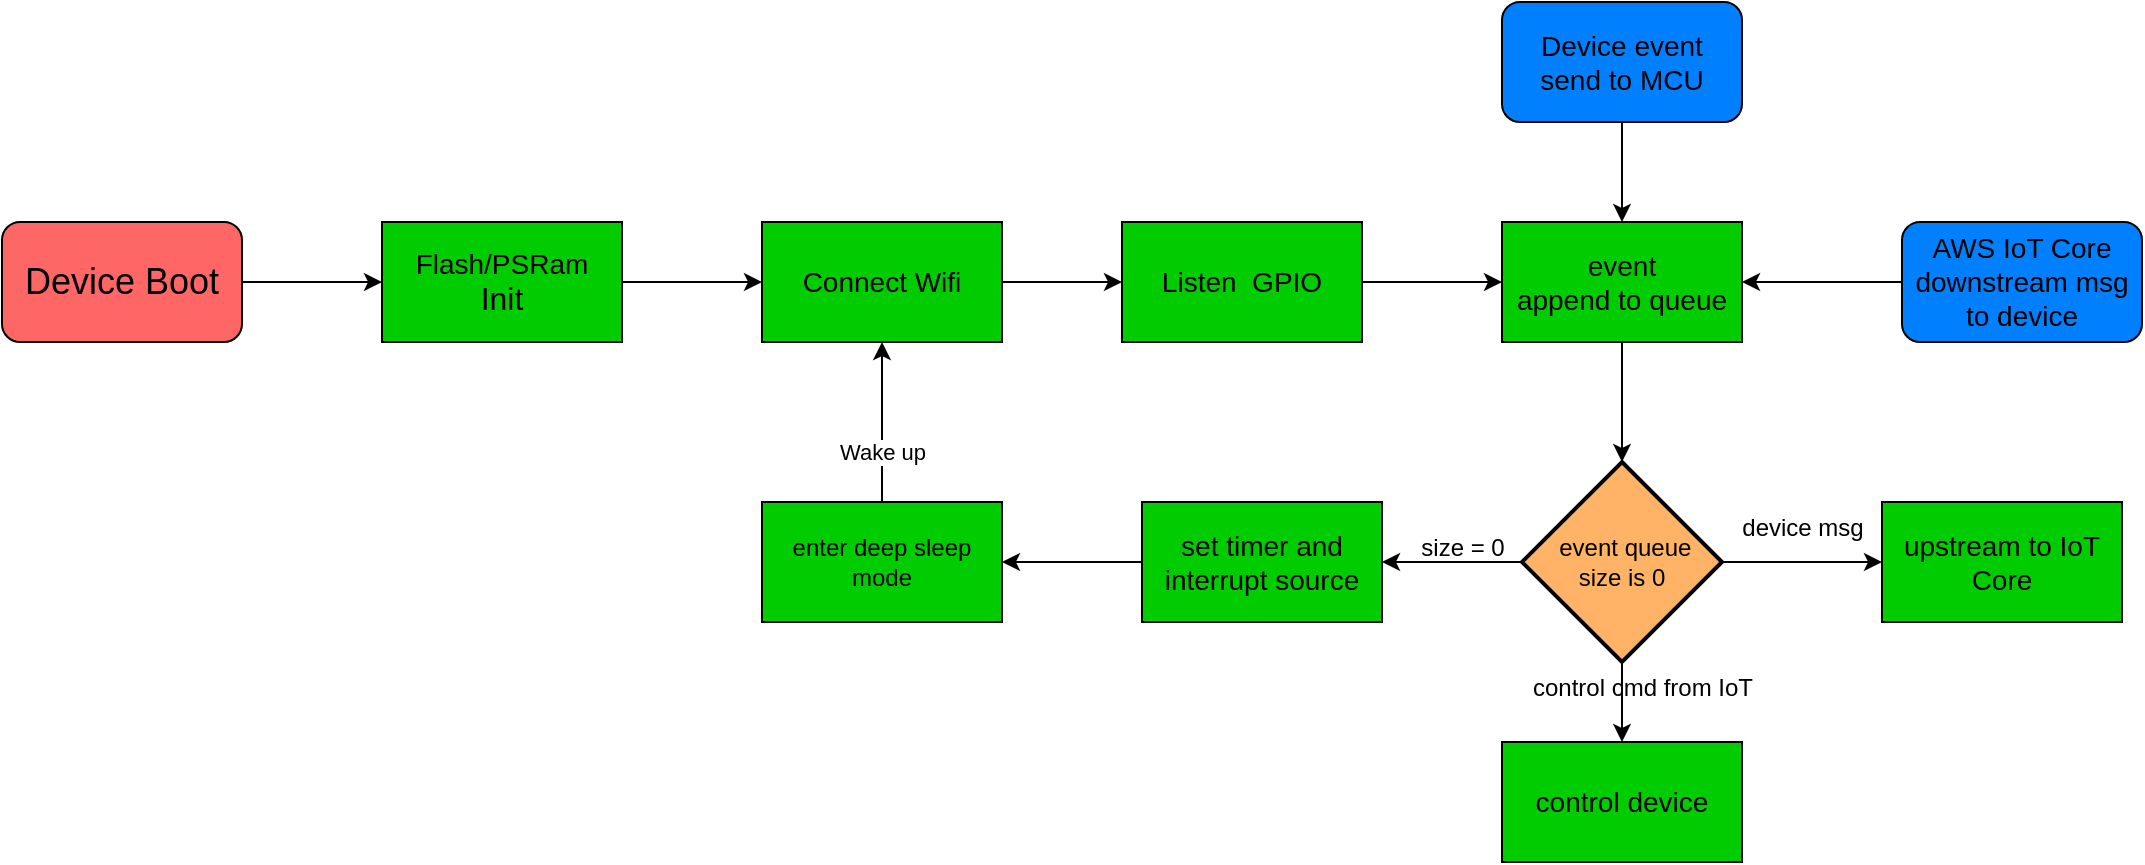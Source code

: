 <mxfile version="24.7.17">
  <diagram name="第 1 页" id="ssh4YLE5tO5Ut3C2wqSI">
    <mxGraphModel dx="1026" dy="567" grid="1" gridSize="10" guides="1" tooltips="1" connect="1" arrows="1" fold="1" page="1" pageScale="1" pageWidth="827" pageHeight="1169" math="0" shadow="0">
      <root>
        <mxCell id="0" />
        <mxCell id="1" parent="0" />
        <mxCell id="IXLYc5jz0Hmx-oT1SV8w-3" value="" style="edgeStyle=orthogonalEdgeStyle;rounded=0;orthogonalLoop=1;jettySize=auto;html=1;" edge="1" parent="1" source="IXLYc5jz0Hmx-oT1SV8w-1" target="IXLYc5jz0Hmx-oT1SV8w-2">
          <mxGeometry relative="1" as="geometry" />
        </mxCell>
        <mxCell id="IXLYc5jz0Hmx-oT1SV8w-1" value="&lt;font style=&quot;font-size: 18px;&quot;&gt;Device Boot&lt;/font&gt;" style="rounded=1;whiteSpace=wrap;html=1;fillColor=#FF6666;" vertex="1" parent="1">
          <mxGeometry x="110" y="250" width="120" height="60" as="geometry" />
        </mxCell>
        <mxCell id="IXLYc5jz0Hmx-oT1SV8w-5" value="" style="edgeStyle=orthogonalEdgeStyle;rounded=0;orthogonalLoop=1;jettySize=auto;html=1;" edge="1" parent="1" source="IXLYc5jz0Hmx-oT1SV8w-2" target="IXLYc5jz0Hmx-oT1SV8w-4">
          <mxGeometry relative="1" as="geometry" />
        </mxCell>
        <mxCell id="IXLYc5jz0Hmx-oT1SV8w-2" value="&lt;font style=&quot;font-size: 14px;&quot;&gt;Flash/PSRam&lt;/font&gt;&lt;div&gt;&lt;font size=&quot;3&quot;&gt;Init&lt;/font&gt;&lt;/div&gt;" style="rounded=0;whiteSpace=wrap;html=1;fillColor=#00CC00;" vertex="1" parent="1">
          <mxGeometry x="300" y="250" width="120" height="60" as="geometry" />
        </mxCell>
        <mxCell id="IXLYc5jz0Hmx-oT1SV8w-7" value="" style="edgeStyle=orthogonalEdgeStyle;rounded=0;orthogonalLoop=1;jettySize=auto;html=1;" edge="1" parent="1" source="IXLYc5jz0Hmx-oT1SV8w-4" target="IXLYc5jz0Hmx-oT1SV8w-6">
          <mxGeometry relative="1" as="geometry" />
        </mxCell>
        <mxCell id="IXLYc5jz0Hmx-oT1SV8w-4" value="&lt;font style=&quot;font-size: 14px;&quot;&gt;Connect Wifi&lt;/font&gt;" style="rounded=0;whiteSpace=wrap;html=1;fillColor=#00CC00;" vertex="1" parent="1">
          <mxGeometry x="490" y="250" width="120" height="60" as="geometry" />
        </mxCell>
        <mxCell id="IXLYc5jz0Hmx-oT1SV8w-12" value="" style="edgeStyle=orthogonalEdgeStyle;rounded=0;orthogonalLoop=1;jettySize=auto;html=1;" edge="1" parent="1" source="IXLYc5jz0Hmx-oT1SV8w-6" target="IXLYc5jz0Hmx-oT1SV8w-11">
          <mxGeometry relative="1" as="geometry" />
        </mxCell>
        <mxCell id="IXLYc5jz0Hmx-oT1SV8w-6" value="&lt;span style=&quot;font-size: 14px;&quot;&gt;Listen&amp;nbsp;&lt;/span&gt;&lt;span style=&quot;font-size: 14px; background-color: initial;&quot;&gt;&amp;nbsp;GPIO&lt;/span&gt;" style="rounded=0;whiteSpace=wrap;html=1;fillColor=#00CC00;" vertex="1" parent="1">
          <mxGeometry x="670" y="250" width="120" height="60" as="geometry" />
        </mxCell>
        <mxCell id="IXLYc5jz0Hmx-oT1SV8w-19" value="" style="edgeStyle=orthogonalEdgeStyle;rounded=0;orthogonalLoop=1;jettySize=auto;html=1;" edge="1" parent="1" source="IXLYc5jz0Hmx-oT1SV8w-9" target="IXLYc5jz0Hmx-oT1SV8w-16">
          <mxGeometry relative="1" as="geometry" />
        </mxCell>
        <mxCell id="IXLYc5jz0Hmx-oT1SV8w-27" value="" style="edgeStyle=orthogonalEdgeStyle;rounded=0;orthogonalLoop=1;jettySize=auto;html=1;" edge="1" parent="1" source="IXLYc5jz0Hmx-oT1SV8w-9" target="IXLYc5jz0Hmx-oT1SV8w-26">
          <mxGeometry relative="1" as="geometry" />
        </mxCell>
        <mxCell id="IXLYc5jz0Hmx-oT1SV8w-31" value="" style="edgeStyle=orthogonalEdgeStyle;rounded=0;orthogonalLoop=1;jettySize=auto;html=1;" edge="1" parent="1" source="IXLYc5jz0Hmx-oT1SV8w-9" target="IXLYc5jz0Hmx-oT1SV8w-30">
          <mxGeometry relative="1" as="geometry" />
        </mxCell>
        <mxCell id="IXLYc5jz0Hmx-oT1SV8w-9" value="&amp;nbsp;event queue&lt;div&gt;size is 0&lt;/div&gt;" style="strokeWidth=2;html=1;shape=mxgraph.flowchart.decision;whiteSpace=wrap;fillColor=#FFB366;" vertex="1" parent="1">
          <mxGeometry x="870" y="370" width="100" height="100" as="geometry" />
        </mxCell>
        <mxCell id="IXLYc5jz0Hmx-oT1SV8w-15" value="" style="edgeStyle=orthogonalEdgeStyle;rounded=0;orthogonalLoop=1;jettySize=auto;html=1;" edge="1" parent="1" source="IXLYc5jz0Hmx-oT1SV8w-11" target="IXLYc5jz0Hmx-oT1SV8w-9">
          <mxGeometry relative="1" as="geometry" />
        </mxCell>
        <mxCell id="IXLYc5jz0Hmx-oT1SV8w-11" value="&lt;span style=&quot;font-size: 14px;&quot;&gt;event&lt;/span&gt;&lt;div&gt;&lt;span style=&quot;font-size: 14px;&quot;&gt;append to queue&lt;/span&gt;&lt;br&gt;&lt;/div&gt;" style="rounded=0;whiteSpace=wrap;html=1;fillColor=#00CC00;" vertex="1" parent="1">
          <mxGeometry x="860" y="250" width="120" height="60" as="geometry" />
        </mxCell>
        <mxCell id="IXLYc5jz0Hmx-oT1SV8w-14" value="" style="edgeStyle=orthogonalEdgeStyle;rounded=0;orthogonalLoop=1;jettySize=auto;html=1;" edge="1" parent="1" source="IXLYc5jz0Hmx-oT1SV8w-13" target="IXLYc5jz0Hmx-oT1SV8w-11">
          <mxGeometry relative="1" as="geometry" />
        </mxCell>
        <mxCell id="IXLYc5jz0Hmx-oT1SV8w-13" value="&lt;div&gt;&lt;span style=&quot;font-size: 14px;&quot;&gt;Device event&lt;/span&gt;&lt;/div&gt;&lt;div&gt;&lt;span style=&quot;font-size: 14px;&quot;&gt;send to MCU&lt;/span&gt;&lt;/div&gt;" style="rounded=1;whiteSpace=wrap;html=1;fillColor=#007FFF;" vertex="1" parent="1">
          <mxGeometry x="860" y="140" width="120" height="60" as="geometry" />
        </mxCell>
        <mxCell id="IXLYc5jz0Hmx-oT1SV8w-18" value="" style="edgeStyle=orthogonalEdgeStyle;rounded=0;orthogonalLoop=1;jettySize=auto;html=1;" edge="1" parent="1" source="IXLYc5jz0Hmx-oT1SV8w-16" target="IXLYc5jz0Hmx-oT1SV8w-17">
          <mxGeometry relative="1" as="geometry" />
        </mxCell>
        <mxCell id="IXLYc5jz0Hmx-oT1SV8w-16" value="&lt;span style=&quot;font-size: 14px;&quot;&gt;set timer and interrupt source&lt;/span&gt;" style="rounded=0;whiteSpace=wrap;html=1;fillColor=#00CC00;" vertex="1" parent="1">
          <mxGeometry x="680" y="390" width="120" height="60" as="geometry" />
        </mxCell>
        <mxCell id="IXLYc5jz0Hmx-oT1SV8w-21" style="edgeStyle=orthogonalEdgeStyle;rounded=0;orthogonalLoop=1;jettySize=auto;html=1;entryX=0.5;entryY=1;entryDx=0;entryDy=0;" edge="1" parent="1" source="IXLYc5jz0Hmx-oT1SV8w-17" target="IXLYc5jz0Hmx-oT1SV8w-4">
          <mxGeometry relative="1" as="geometry" />
        </mxCell>
        <mxCell id="IXLYc5jz0Hmx-oT1SV8w-22" value="&lt;div&gt;Wake up&lt;br&gt;&lt;/div&gt;" style="edgeLabel;html=1;align=center;verticalAlign=middle;resizable=0;points=[];" vertex="1" connectable="0" parent="IXLYc5jz0Hmx-oT1SV8w-21">
          <mxGeometry x="-0.338" relative="1" as="geometry">
            <mxPoint y="1" as="offset" />
          </mxGeometry>
        </mxCell>
        <mxCell id="IXLYc5jz0Hmx-oT1SV8w-17" value="enter deep sleep mode" style="rounded=0;whiteSpace=wrap;html=1;fillColor=#00CC00;" vertex="1" parent="1">
          <mxGeometry x="490" y="390" width="120" height="60" as="geometry" />
        </mxCell>
        <mxCell id="IXLYc5jz0Hmx-oT1SV8w-20" value="size = 0" style="text;html=1;align=center;verticalAlign=middle;resizable=0;points=[];autosize=1;strokeColor=none;fillColor=none;" vertex="1" parent="1">
          <mxGeometry x="805" y="398" width="70" height="30" as="geometry" />
        </mxCell>
        <mxCell id="IXLYc5jz0Hmx-oT1SV8w-25" value="" style="edgeStyle=orthogonalEdgeStyle;rounded=0;orthogonalLoop=1;jettySize=auto;html=1;" edge="1" parent="1" source="IXLYc5jz0Hmx-oT1SV8w-23" target="IXLYc5jz0Hmx-oT1SV8w-11">
          <mxGeometry relative="1" as="geometry" />
        </mxCell>
        <mxCell id="IXLYc5jz0Hmx-oT1SV8w-23" value="&lt;div&gt;&lt;span style=&quot;font-size: 14px;&quot;&gt;AWS IoT Core downstream msg&lt;/span&gt;&lt;/div&gt;&lt;div&gt;&lt;span style=&quot;font-size: 14px;&quot;&gt;to device&lt;/span&gt;&lt;/div&gt;" style="rounded=1;whiteSpace=wrap;html=1;fillColor=#007FFF;" vertex="1" parent="1">
          <mxGeometry x="1060" y="250" width="120" height="60" as="geometry" />
        </mxCell>
        <mxCell id="IXLYc5jz0Hmx-oT1SV8w-26" value="&lt;span style=&quot;font-size: 14px;&quot;&gt;upstream to IoT Core&lt;/span&gt;" style="rounded=0;whiteSpace=wrap;html=1;fillColor=#00CC00;" vertex="1" parent="1">
          <mxGeometry x="1050" y="390" width="120" height="60" as="geometry" />
        </mxCell>
        <mxCell id="IXLYc5jz0Hmx-oT1SV8w-29" value="device msg" style="text;html=1;align=center;verticalAlign=middle;resizable=0;points=[];autosize=1;strokeColor=none;fillColor=none;" vertex="1" parent="1">
          <mxGeometry x="970" y="388" width="80" height="30" as="geometry" />
        </mxCell>
        <mxCell id="IXLYc5jz0Hmx-oT1SV8w-30" value="&lt;span style=&quot;font-size: 14px;&quot;&gt;control device&lt;/span&gt;" style="rounded=0;whiteSpace=wrap;html=1;fillColor=#00CC00;" vertex="1" parent="1">
          <mxGeometry x="860" y="510" width="120" height="60" as="geometry" />
        </mxCell>
        <mxCell id="IXLYc5jz0Hmx-oT1SV8w-32" value="control cmd from IoT" style="text;html=1;align=center;verticalAlign=middle;resizable=0;points=[];autosize=1;strokeColor=none;fillColor=none;" vertex="1" parent="1">
          <mxGeometry x="865" y="468" width="130" height="30" as="geometry" />
        </mxCell>
      </root>
    </mxGraphModel>
  </diagram>
</mxfile>
